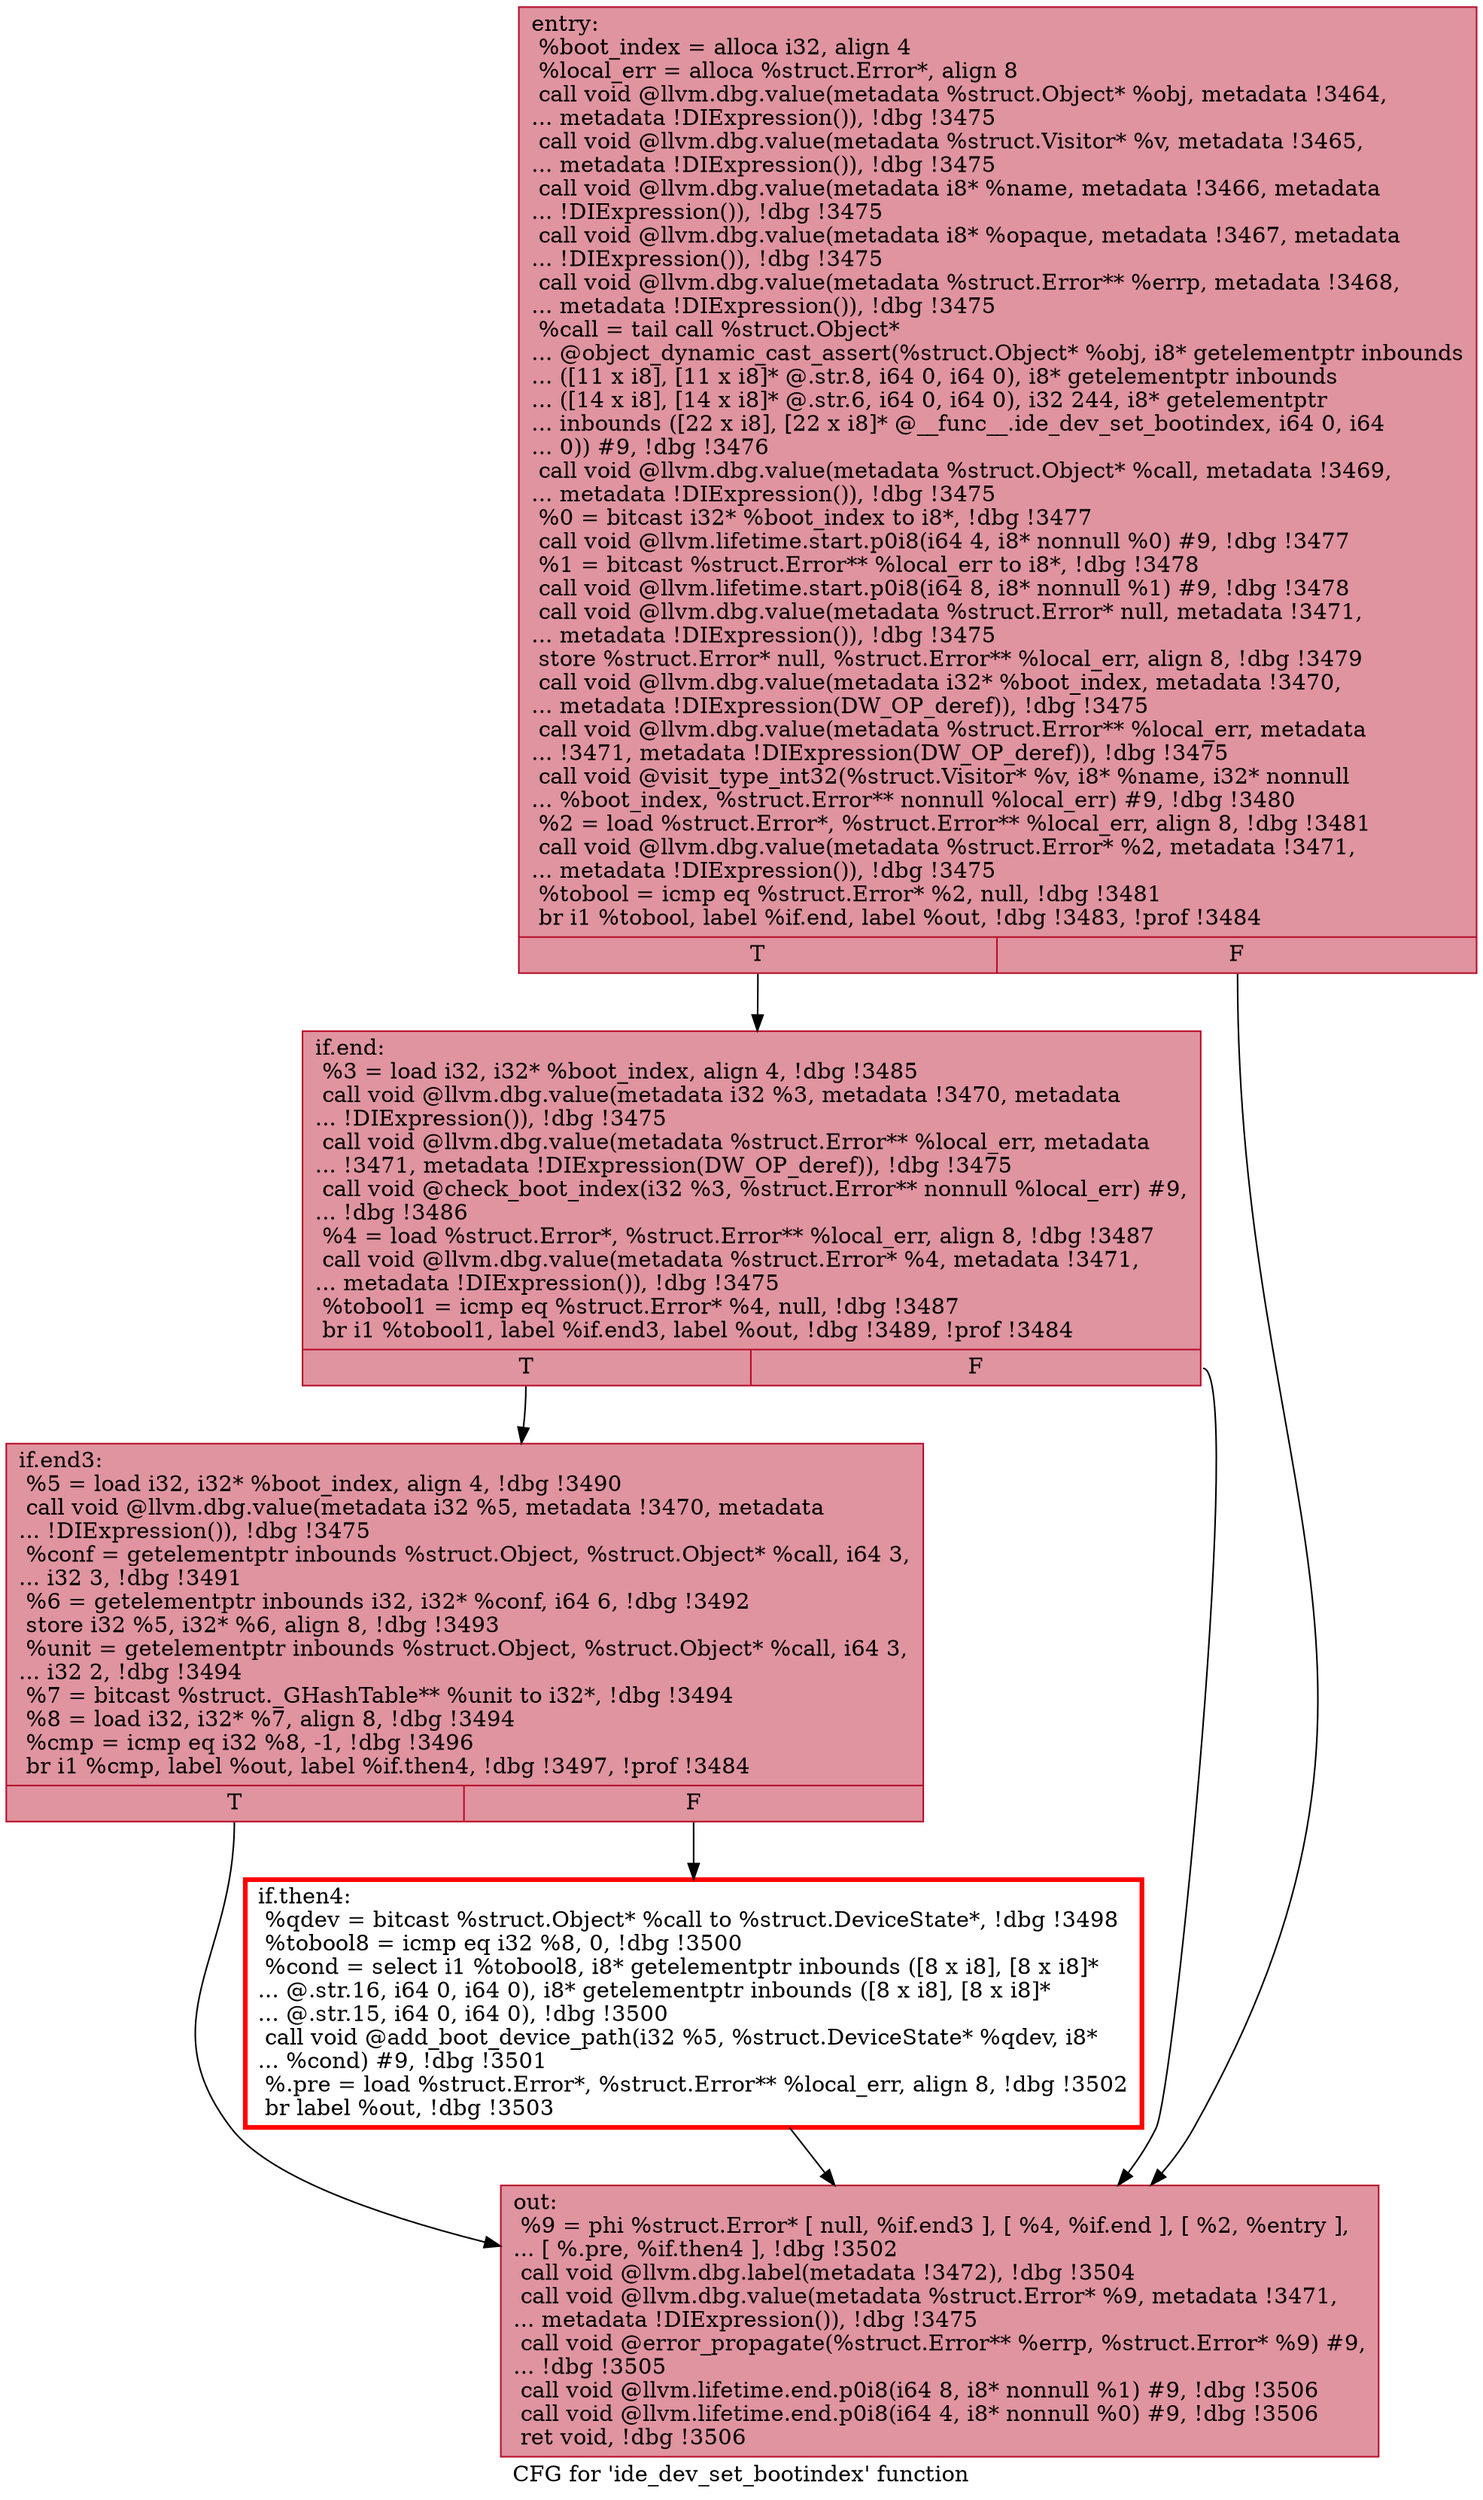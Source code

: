 digraph "CFG for 'ide_dev_set_bootindex' function" {
	label="CFG for 'ide_dev_set_bootindex' function";

	Node0x5650b99f56c0 [shape=record,color="#b70d28ff", style=filled, fillcolor="#b70d2870",label="{entry:\l  %boot_index = alloca i32, align 4\l  %local_err = alloca %struct.Error*, align 8\l  call void @llvm.dbg.value(metadata %struct.Object* %obj, metadata !3464,\l... metadata !DIExpression()), !dbg !3475\l  call void @llvm.dbg.value(metadata %struct.Visitor* %v, metadata !3465,\l... metadata !DIExpression()), !dbg !3475\l  call void @llvm.dbg.value(metadata i8* %name, metadata !3466, metadata\l... !DIExpression()), !dbg !3475\l  call void @llvm.dbg.value(metadata i8* %opaque, metadata !3467, metadata\l... !DIExpression()), !dbg !3475\l  call void @llvm.dbg.value(metadata %struct.Error** %errp, metadata !3468,\l... metadata !DIExpression()), !dbg !3475\l  %call = tail call %struct.Object*\l... @object_dynamic_cast_assert(%struct.Object* %obj, i8* getelementptr inbounds\l... ([11 x i8], [11 x i8]* @.str.8, i64 0, i64 0), i8* getelementptr inbounds\l... ([14 x i8], [14 x i8]* @.str.6, i64 0, i64 0), i32 244, i8* getelementptr\l... inbounds ([22 x i8], [22 x i8]* @__func__.ide_dev_set_bootindex, i64 0, i64\l... 0)) #9, !dbg !3476\l  call void @llvm.dbg.value(metadata %struct.Object* %call, metadata !3469,\l... metadata !DIExpression()), !dbg !3475\l  %0 = bitcast i32* %boot_index to i8*, !dbg !3477\l  call void @llvm.lifetime.start.p0i8(i64 4, i8* nonnull %0) #9, !dbg !3477\l  %1 = bitcast %struct.Error** %local_err to i8*, !dbg !3478\l  call void @llvm.lifetime.start.p0i8(i64 8, i8* nonnull %1) #9, !dbg !3478\l  call void @llvm.dbg.value(metadata %struct.Error* null, metadata !3471,\l... metadata !DIExpression()), !dbg !3475\l  store %struct.Error* null, %struct.Error** %local_err, align 8, !dbg !3479\l  call void @llvm.dbg.value(metadata i32* %boot_index, metadata !3470,\l... metadata !DIExpression(DW_OP_deref)), !dbg !3475\l  call void @llvm.dbg.value(metadata %struct.Error** %local_err, metadata\l... !3471, metadata !DIExpression(DW_OP_deref)), !dbg !3475\l  call void @visit_type_int32(%struct.Visitor* %v, i8* %name, i32* nonnull\l... %boot_index, %struct.Error** nonnull %local_err) #9, !dbg !3480\l  %2 = load %struct.Error*, %struct.Error** %local_err, align 8, !dbg !3481\l  call void @llvm.dbg.value(metadata %struct.Error* %2, metadata !3471,\l... metadata !DIExpression()), !dbg !3475\l  %tobool = icmp eq %struct.Error* %2, null, !dbg !3481\l  br i1 %tobool, label %if.end, label %out, !dbg !3483, !prof !3484\l|{<s0>T|<s1>F}}"];
	Node0x5650b99f56c0:s0 -> Node0x5650b99fd4b0;
	Node0x5650b99f56c0:s1 -> Node0x5650b99fdfd0;
	Node0x5650b99fd4b0 [shape=record,color="#b70d28ff", style=filled, fillcolor="#b70d2870",label="{if.end:                                           \l  %3 = load i32, i32* %boot_index, align 4, !dbg !3485\l  call void @llvm.dbg.value(metadata i32 %3, metadata !3470, metadata\l... !DIExpression()), !dbg !3475\l  call void @llvm.dbg.value(metadata %struct.Error** %local_err, metadata\l... !3471, metadata !DIExpression(DW_OP_deref)), !dbg !3475\l  call void @check_boot_index(i32 %3, %struct.Error** nonnull %local_err) #9,\l... !dbg !3486\l  %4 = load %struct.Error*, %struct.Error** %local_err, align 8, !dbg !3487\l  call void @llvm.dbg.value(metadata %struct.Error* %4, metadata !3471,\l... metadata !DIExpression()), !dbg !3475\l  %tobool1 = icmp eq %struct.Error* %4, null, !dbg !3487\l  br i1 %tobool1, label %if.end3, label %out, !dbg !3489, !prof !3484\l|{<s0>T|<s1>F}}"];
	Node0x5650b99fd4b0:s0 -> Node0x5650b99fee90;
	Node0x5650b99fd4b0:s1 -> Node0x5650b99fdfd0;
	Node0x5650b99fee90 [shape=record,color="#b70d28ff", style=filled, fillcolor="#b70d2870",label="{if.end3:                                          \l  %5 = load i32, i32* %boot_index, align 4, !dbg !3490\l  call void @llvm.dbg.value(metadata i32 %5, metadata !3470, metadata\l... !DIExpression()), !dbg !3475\l  %conf = getelementptr inbounds %struct.Object, %struct.Object* %call, i64 3,\l... i32 3, !dbg !3491\l  %6 = getelementptr inbounds i32, i32* %conf, i64 6, !dbg !3492\l  store i32 %5, i32* %6, align 8, !dbg !3493\l  %unit = getelementptr inbounds %struct.Object, %struct.Object* %call, i64 3,\l... i32 2, !dbg !3494\l  %7 = bitcast %struct._GHashTable** %unit to i32*, !dbg !3494\l  %8 = load i32, i32* %7, align 8, !dbg !3494\l  %cmp = icmp eq i32 %8, -1, !dbg !3496\l  br i1 %cmp, label %out, label %if.then4, !dbg !3497, !prof !3484\l|{<s0>T|<s1>F}}"];
	Node0x5650b99fee90:s0 -> Node0x5650b99fdfd0;
	Node0x5650b99fee90:s1 -> Node0x5650b99ff4c0;
	Node0x5650b99ff4c0 [shape=record,penwidth=3.0, color="red",label="{if.then4:                                         \l  %qdev = bitcast %struct.Object* %call to %struct.DeviceState*, !dbg !3498\l  %tobool8 = icmp eq i32 %8, 0, !dbg !3500\l  %cond = select i1 %tobool8, i8* getelementptr inbounds ([8 x i8], [8 x i8]*\l... @.str.16, i64 0, i64 0), i8* getelementptr inbounds ([8 x i8], [8 x i8]*\l... @.str.15, i64 0, i64 0), !dbg !3500\l  call void @add_boot_device_path(i32 %5, %struct.DeviceState* %qdev, i8*\l... %cond) #9, !dbg !3501\l  %.pre = load %struct.Error*, %struct.Error** %local_err, align 8, !dbg !3502\l  br label %out, !dbg !3503\l}"];
	Node0x5650b99ff4c0 -> Node0x5650b99fdfd0;
	Node0x5650b99fdfd0 [shape=record,color="#b70d28ff", style=filled, fillcolor="#b70d2870",label="{out:                                              \l  %9 = phi %struct.Error* [ null, %if.end3 ], [ %4, %if.end ], [ %2, %entry ],\l... [ %.pre, %if.then4 ], !dbg !3502\l  call void @llvm.dbg.label(metadata !3472), !dbg !3504\l  call void @llvm.dbg.value(metadata %struct.Error* %9, metadata !3471,\l... metadata !DIExpression()), !dbg !3475\l  call void @error_propagate(%struct.Error** %errp, %struct.Error* %9) #9,\l... !dbg !3505\l  call void @llvm.lifetime.end.p0i8(i64 8, i8* nonnull %1) #9, !dbg !3506\l  call void @llvm.lifetime.end.p0i8(i64 4, i8* nonnull %0) #9, !dbg !3506\l  ret void, !dbg !3506\l}"];
}
